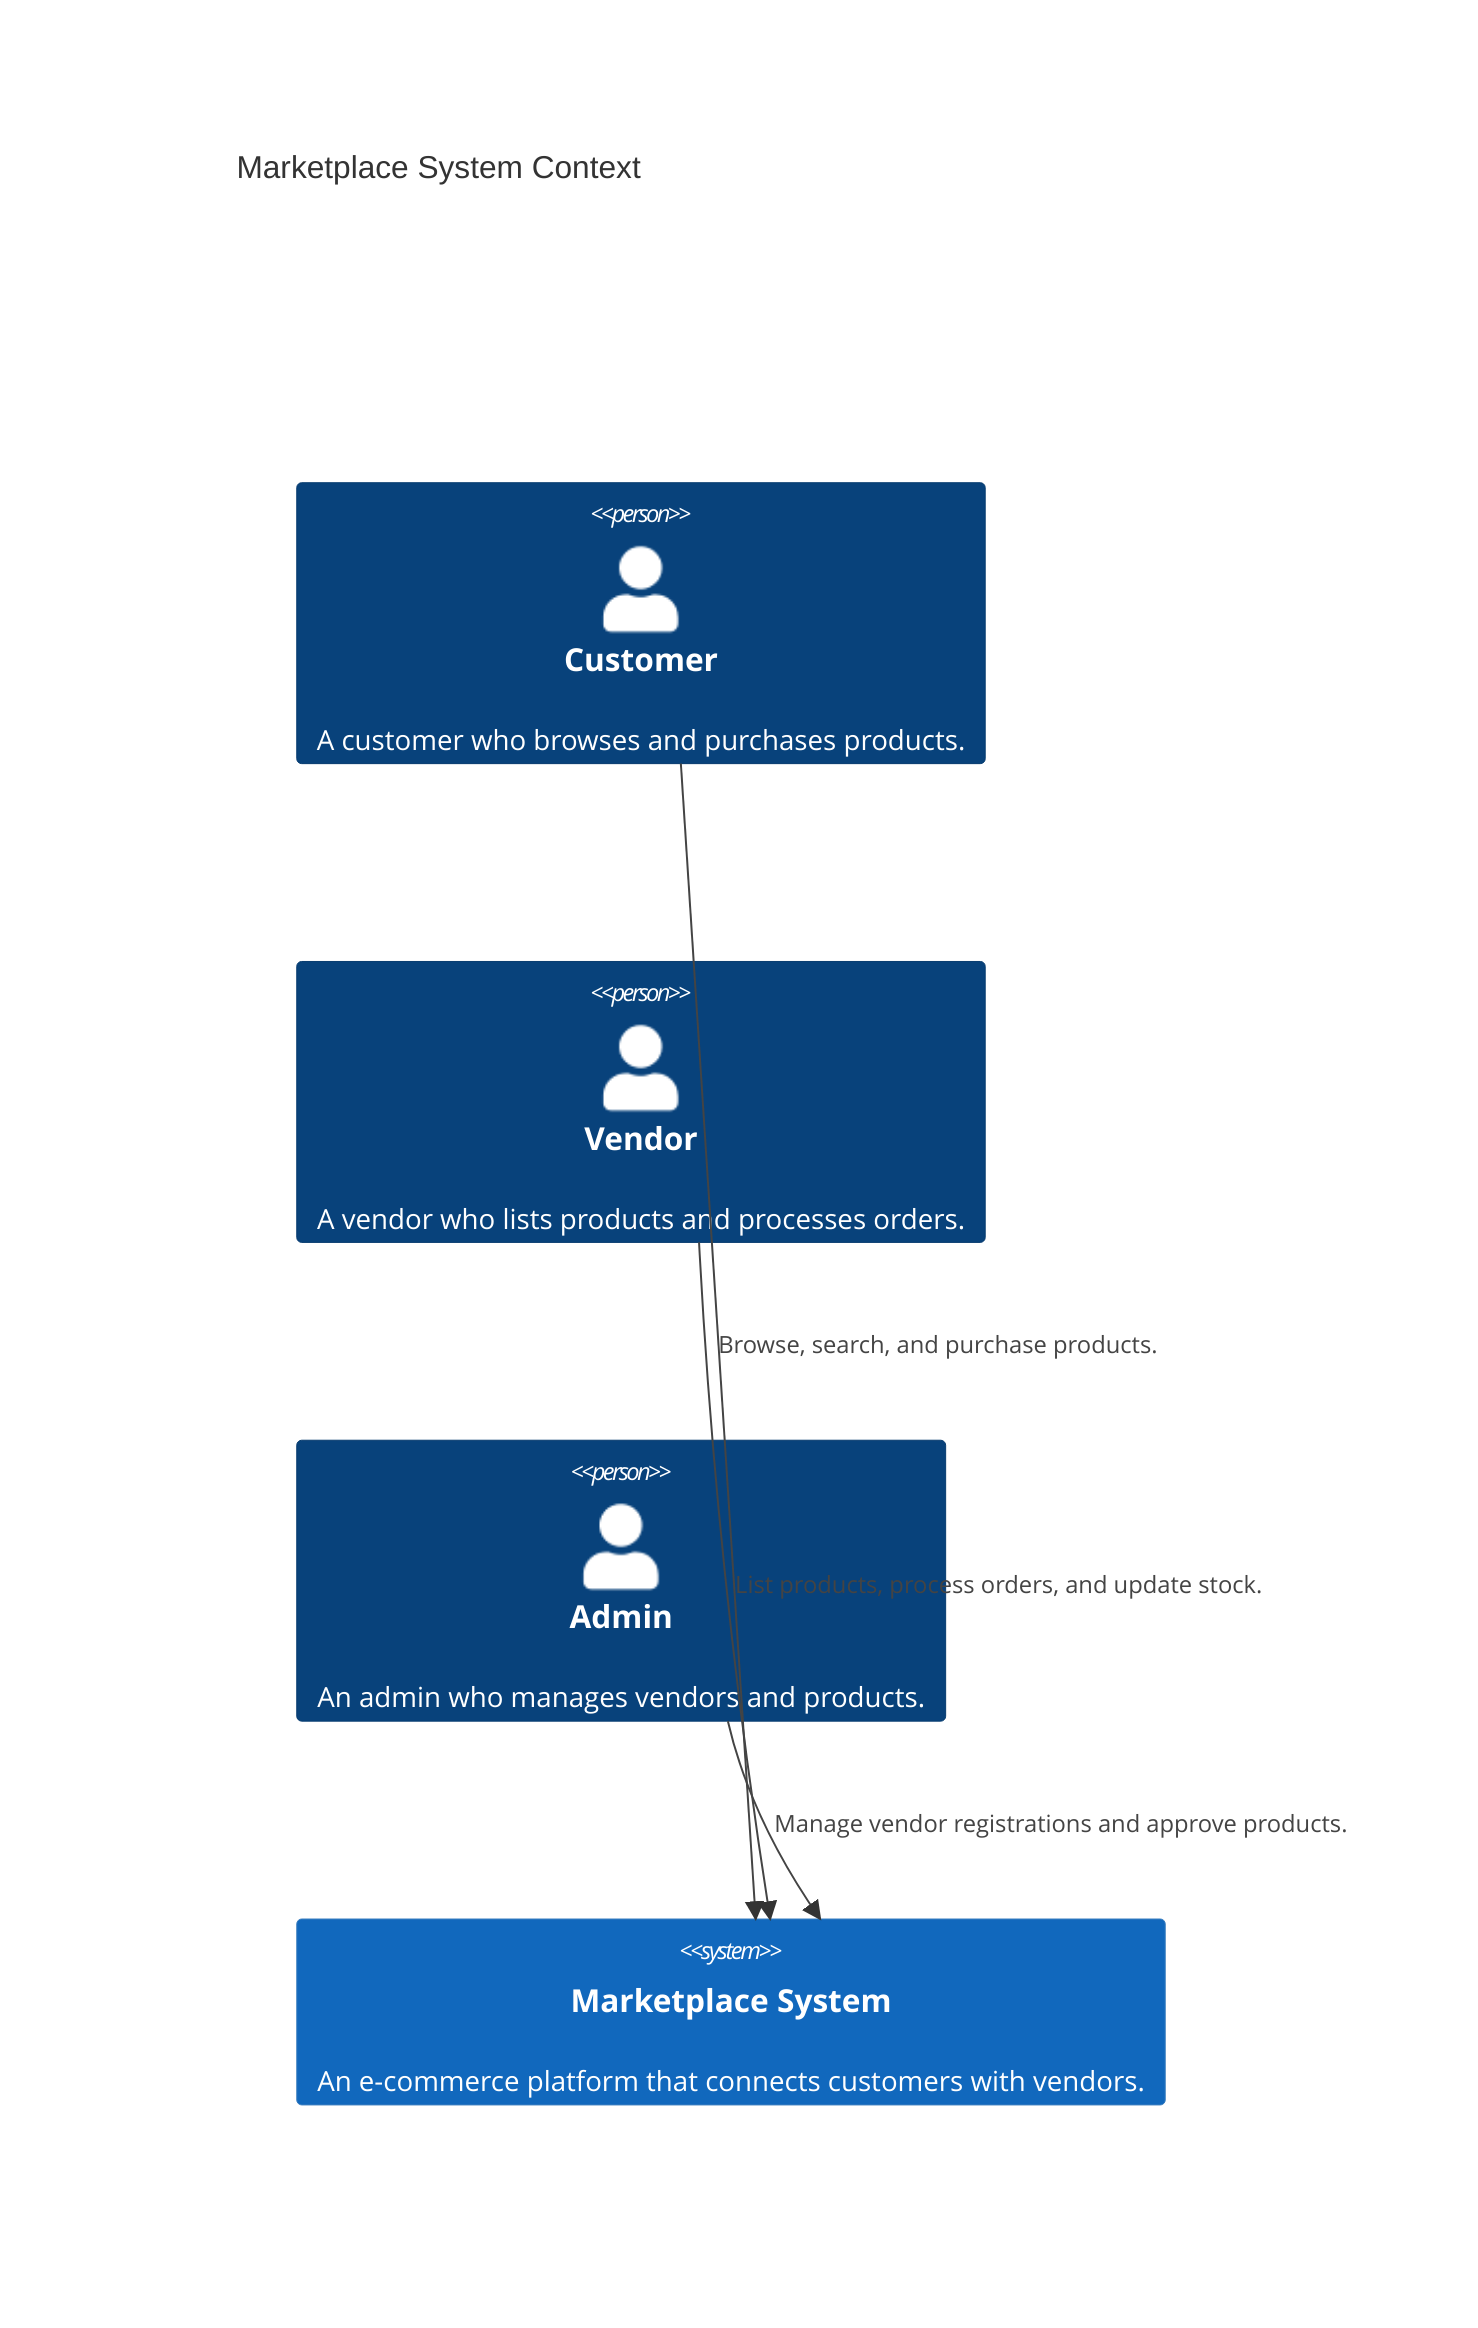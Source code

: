 C4Context
    title Marketplace System Context

    Person(customer, "Customer", "A customer who browses and purchases products.")
    Person(vendor, "Vendor", "A vendor who lists products and processes orders.")
    Person(admin, "Admin", "An admin who manages vendors and products.")

    System(marketplaceSystem, "Marketplace System", "An e-commerce platform that connects customers with vendors.")
    
    Rel(customer, marketplaceSystem, "Browse, search, and purchase products.")
    Rel(vendor, marketplaceSystem, "List products, process orders, and update stock.")
    Rel(admin, marketplaceSystem, "Manage vendor registrations and approve products.")